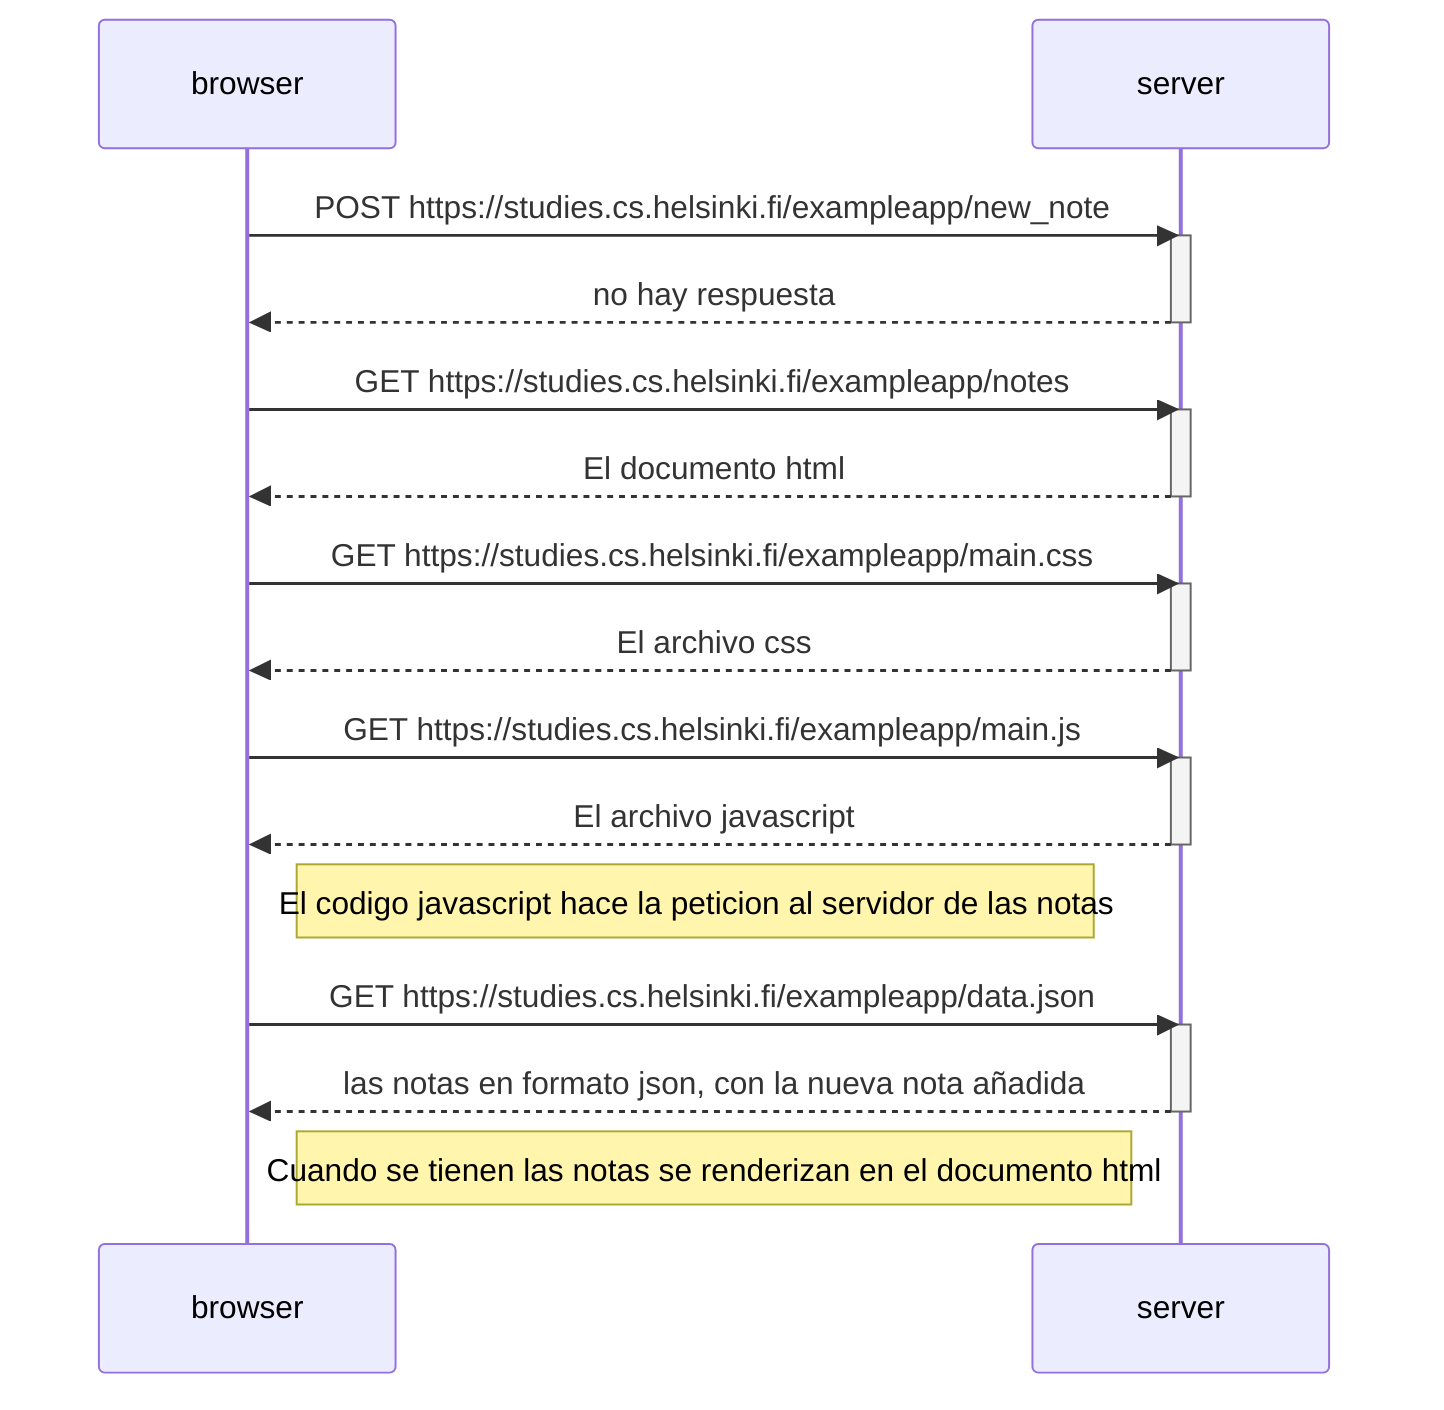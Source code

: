sequenceDiagram
    participant browser
    participant server

    browser->>server: POST https://studies.cs.helsinki.fi/exampleapp/new_note
    activate server
    server-->>browser: no hay respuesta
    deactivate server

    browser->>server: GET https://studies.cs.helsinki.fi/exampleapp/notes
    activate server
    server-->>browser: El documento html
    deactivate server

    browser->>server: GET https://studies.cs.helsinki.fi/exampleapp/main.css
    activate server
    server-->>browser: El archivo css
    deactivate server

    browser->>server: GET https://studies.cs.helsinki.fi/exampleapp/main.js
    activate server
    server-->>browser: El archivo javascript
    deactivate server

    Note right of browser: El codigo javascript hace la peticion al servidor de las notas 

    browser->>server: GET https://studies.cs.helsinki.fi/exampleapp/data.json
    activate server
    server-->>browser: las notas en formato json, con la nueva nota añadida
    deactivate server

    Note right of browser: Cuando se tienen las notas se renderizan en el documento html